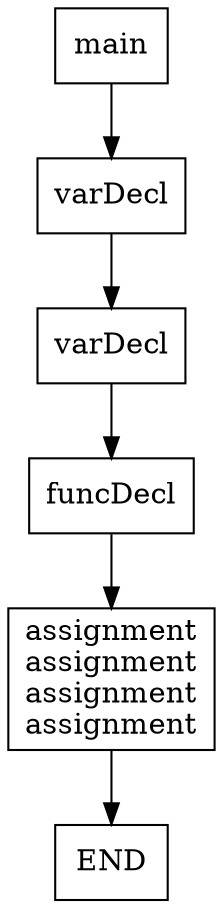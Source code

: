 digraph test020 {
node [shape=box]
422[label="main"]
422 -> 423
423[label="varDecl"]
423 -> 425
425[label="varDecl"]
425 -> 427
427[label="funcDecl"]
427 -> 430
430[label="assignment
assignment
assignment
assignment"]
430 -> 434
434[label="END"]
}
